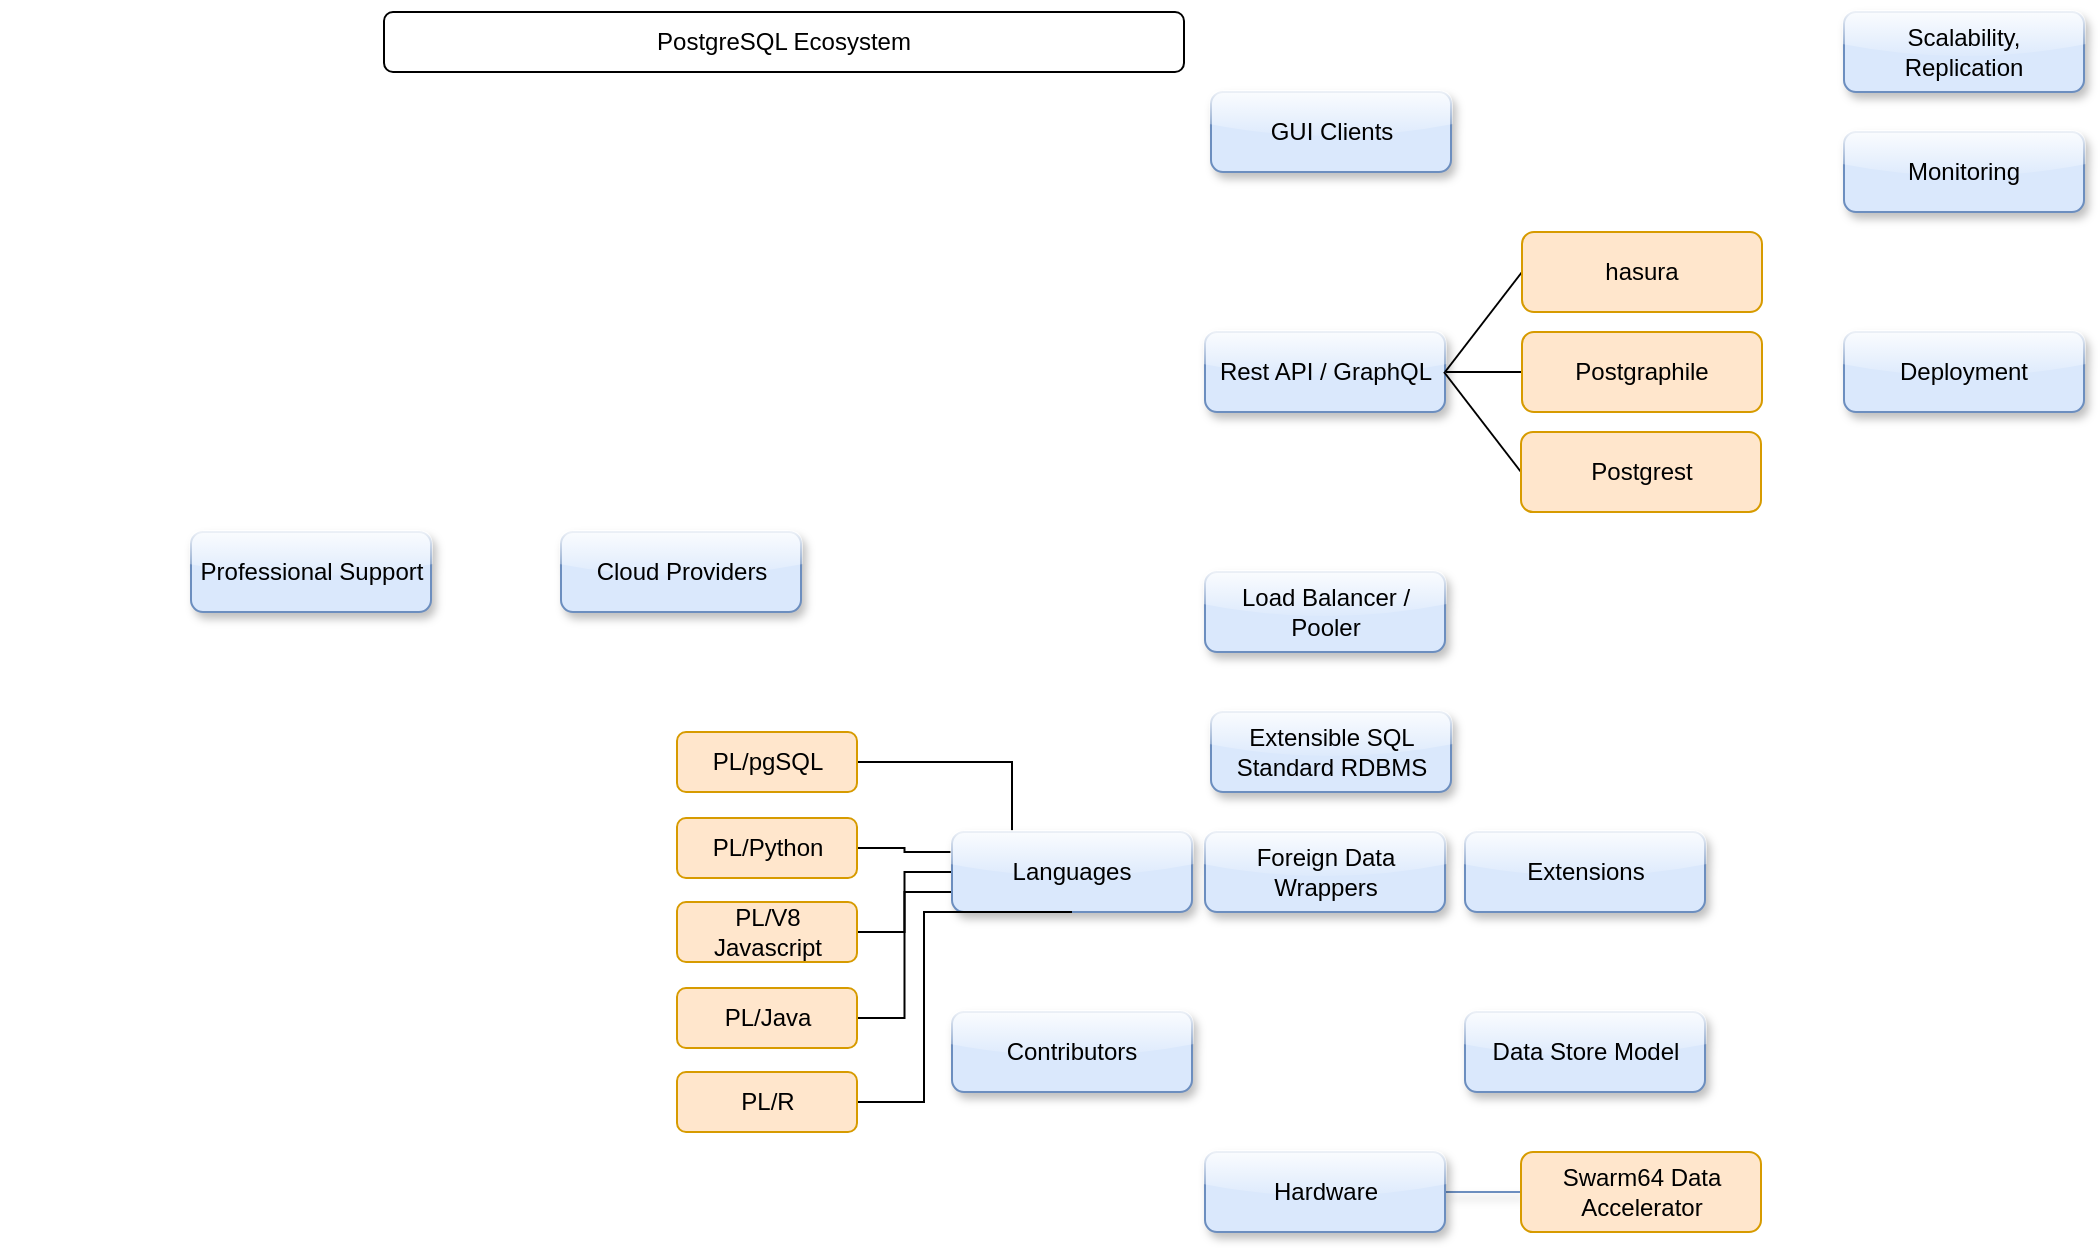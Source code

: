 <mxfile version="11.1.4" type="github"><diagram id="6a731a19-8d31-9384-78a2-239565b7b9f0" name="Page-1"><mxGraphModel dx="1422" dy="1734" grid="1" gridSize="10" guides="1" tooltips="1" connect="1" arrows="1" fold="1" page="1" pageScale="1" pageWidth="1100" pageHeight="850" background="#ffffff" math="0" shadow="0"><root><mxCell id="0"/><mxCell id="1" parent="0"/><mxCell id="ewoqu2unWtdxqua38aiE-1555" style="edgeStyle=orthogonalEdgeStyle;rounded=0;orthogonalLoop=1;jettySize=auto;html=1;exitX=0.25;exitY=0;exitDx=0;exitDy=0;entryX=1;entryY=0.5;entryDx=0;entryDy=0;endArrow=none;endFill=0;" edge="1" parent="1" source="qYoUqwugDs_8l-8_ZZNk-1542" target="ewoqu2unWtdxqua38aiE-1548"><mxGeometry relative="1" as="geometry"/></mxCell><mxCell id="ewoqu2unWtdxqua38aiE-1556" style="edgeStyle=orthogonalEdgeStyle;rounded=0;orthogonalLoop=1;jettySize=auto;html=1;exitX=0;exitY=0.25;exitDx=0;exitDy=0;endArrow=none;endFill=0;" edge="1" parent="1" source="qYoUqwugDs_8l-8_ZZNk-1542" target="ewoqu2unWtdxqua38aiE-1551"><mxGeometry relative="1" as="geometry"/></mxCell><mxCell id="ewoqu2unWtdxqua38aiE-1557" style="edgeStyle=orthogonalEdgeStyle;rounded=0;orthogonalLoop=1;jettySize=auto;html=1;exitX=0;exitY=0.5;exitDx=0;exitDy=0;endArrow=none;endFill=0;entryX=1;entryY=0.5;entryDx=0;entryDy=0;" edge="1" parent="1" source="qYoUqwugDs_8l-8_ZZNk-1542" target="ewoqu2unWtdxqua38aiE-1553"><mxGeometry relative="1" as="geometry"/></mxCell><mxCell id="ewoqu2unWtdxqua38aiE-1558" style="edgeStyle=orthogonalEdgeStyle;rounded=0;orthogonalLoop=1;jettySize=auto;html=1;exitX=0;exitY=0.75;exitDx=0;exitDy=0;endArrow=none;endFill=0;entryX=1;entryY=0.5;entryDx=0;entryDy=0;" edge="1" parent="1" source="qYoUqwugDs_8l-8_ZZNk-1542" target="ewoqu2unWtdxqua38aiE-1554"><mxGeometry relative="1" as="geometry"><mxPoint x="480" y="-320" as="targetPoint"/></mxGeometry></mxCell><UserObject label="Languages" link="https://www.postgresql.org/docs/current/external-pl.html" id="qYoUqwugDs_8l-8_ZZNk-1542"><mxCell style="rounded=1;whiteSpace=wrap;html=1;shadow=1;strokeColor=#6c8ebf;fillColor=#dae8fc;glass=1;" parent="1" vertex="1"><mxGeometry x="494" y="-420" width="120" height="40" as="geometry"/></mxCell></UserObject><UserObject label="Foreign Data Wrappers" link="https://wiki.postgresql.org/wiki/Foreign_data_wrappers" id="xO5iW77-2609iIl7646L-1542"><mxCell style="rounded=1;whiteSpace=wrap;html=1;shadow=1;strokeColor=#6c8ebf;fillColor=#dae8fc;glass=1;" parent="1" vertex="1"><mxGeometry x="620.5" y="-420" width="120" height="40" as="geometry"/></mxCell></UserObject><mxCell id="xO5iW77-2609iIl7646L-1543" value="Extensions" style="rounded=1;whiteSpace=wrap;html=1;shadow=1;strokeColor=#6c8ebf;fillColor=#dae8fc;glass=1;" parent="1" vertex="1"><mxGeometry x="750.5" y="-420" width="120" height="40" as="geometry"/></mxCell><mxCell id="xO5iW77-2609iIl7646L-1544" value="Data Store Model" style="rounded=1;whiteSpace=wrap;html=1;shadow=1;strokeColor=#6c8ebf;fillColor=#dae8fc;glass=1;" parent="1" vertex="1"><mxGeometry x="750.5" y="-330" width="120" height="40" as="geometry"/></mxCell><mxCell id="xO5iW77-2609iIl7646L-1545" value="Deployment" style="rounded=1;whiteSpace=wrap;html=1;shadow=1;strokeColor=#6c8ebf;fillColor=#dae8fc;glass=1;" parent="1" vertex="1"><mxGeometry x="940" y="-670" width="120" height="40" as="geometry"/></mxCell><mxCell id="xO5iW77-2609iIl7646L-1546" value="Load Balancer / Pooler" style="rounded=1;whiteSpace=wrap;html=1;shadow=1;strokeColor=#6c8ebf;fillColor=#dae8fc;glass=1;" parent="1" vertex="1"><mxGeometry x="620.5" y="-550" width="120" height="40" as="geometry"/></mxCell><mxCell id="xO5iW77-2609iIl7646L-1547" value="Scalability, Replication" style="rounded=1;whiteSpace=wrap;html=1;shadow=1;strokeColor=#6c8ebf;fillColor=#dae8fc;glass=1;" parent="1" vertex="1"><mxGeometry x="940" y="-830" width="120" height="40" as="geometry"/></mxCell><mxCell id="xO5iW77-2609iIl7646L-1548" value="Monitoring" style="rounded=1;whiteSpace=wrap;html=1;shadow=1;strokeColor=#6c8ebf;fillColor=#dae8fc;glass=1;" parent="1" vertex="1"><mxGeometry x="940" y="-770" width="120" height="40" as="geometry"/></mxCell><mxCell id="wK-X1UXonODeccGO6W6j-1548" style="rounded=0;orthogonalLoop=1;jettySize=auto;html=1;exitX=1;exitY=0.5;exitDx=0;exitDy=0;entryX=0;entryY=0.5;entryDx=0;entryDy=0;endArrow=none;endFill=0;" parent="1" source="xO5iW77-2609iIl7646L-1549" target="wK-X1UXonODeccGO6W6j-1547" edge="1"><mxGeometry relative="1" as="geometry"/></mxCell><mxCell id="xO5iW77-2609iIl7646L-1549" value="Rest API / GraphQL" style="rounded=1;whiteSpace=wrap;html=1;fillColor=#dae8fc;strokeColor=#6c8ebf;shadow=1;glass=1;comic=0;" parent="1" vertex="1"><mxGeometry x="620.5" y="-670" width="120" height="40" as="geometry"/></mxCell><mxCell id="xO5iW77-2609iIl7646L-1550" value="GUI Clients" style="rounded=1;whiteSpace=wrap;html=1;shadow=1;strokeColor=#6c8ebf;fillColor=#dae8fc;glass=1;" parent="1" vertex="1"><mxGeometry x="623.5" y="-790" width="120" height="40" as="geometry"/></mxCell><UserObject label="Contributors" link="https://www.postgresql.org/community/contributors/" id="xO5iW77-2609iIl7646L-1551"><mxCell style="rounded=1;whiteSpace=wrap;html=1;shadow=1;strokeColor=#6c8ebf;fillColor=#dae8fc;glass=1;" parent="1" vertex="1"><mxGeometry x="494" y="-330" width="120" height="40" as="geometry"/></mxCell></UserObject><mxCell id="xO5iW77-2609iIl7646L-1552" value="Professional Support" style="rounded=1;whiteSpace=wrap;html=1;shadow=1;strokeColor=#6c8ebf;fillColor=#dae8fc;glass=1;" parent="1" vertex="1"><mxGeometry x="113.5" y="-570" width="120" height="40" as="geometry"/></mxCell><mxCell id="xO5iW77-2609iIl7646L-1553" value="Cloud Providers" style="rounded=1;whiteSpace=wrap;html=1;shadow=1;strokeColor=#6c8ebf;fillColor=#dae8fc;glass=1;" parent="1" vertex="1"><mxGeometry x="298.5" y="-570" width="120" height="40" as="geometry"/></mxCell><UserObject label="Extensible SQL Standard RDBMS" link="https://www.postgresql.org/about/" id="xO5iW77-2609iIl7646L-1554"><mxCell style="rounded=1;whiteSpace=wrap;html=1;shadow=1;strokeColor=#6c8ebf;fillColor=#dae8fc;glass=1;" parent="1" vertex="1"><mxGeometry x="623.5" y="-480" width="120" height="40" as="geometry"/></mxCell></UserObject><mxCell id="xO5iW77-2609iIl7646L-1558" value="" style="edgeStyle=none;rounded=1;orthogonalLoop=1;jettySize=auto;html=1;endArrow=none;entryX=0;entryY=0.5;entryDx=0;entryDy=0;shadow=1;fontSize=12;strokeColor=#6c8ebf;fillColor=#dae8fc;glass=1;" parent="1" source="xO5iW77-2609iIl7646L-1555" target="ewoqu2unWtdxqua38aiE-1542" edge="1"><mxGeometry relative="1" as="geometry"><mxPoint x="824" y="-240" as="targetPoint"/></mxGeometry></mxCell><mxCell id="xO5iW77-2609iIl7646L-1555" value="Hardware" style="rounded=1;whiteSpace=wrap;html=1;shadow=1;strokeColor=#6c8ebf;fillColor=#dae8fc;glass=1;" parent="1" vertex="1"><mxGeometry x="620.5" y="-260" width="120" height="40" as="geometry"/></mxCell><mxCell id="wK-X1UXonODeccGO6W6j-1550" style="edgeStyle=none;rounded=0;orthogonalLoop=1;jettySize=auto;html=1;exitX=0;exitY=0.5;exitDx=0;exitDy=0;endArrow=none;endFill=0;" parent="1" source="wK-X1UXonODeccGO6W6j-1545" edge="1"><mxGeometry relative="1" as="geometry"><mxPoint x="740" y="-650" as="targetPoint"/></mxGeometry></mxCell><UserObject label="Postgrest" link="http://postgrest.org/" id="wK-X1UXonODeccGO6W6j-1545"><mxCell style="rounded=1;whiteSpace=wrap;html=1;fillColor=#ffe6cc;strokeColor=#d79b00;" parent="1" vertex="1"><mxGeometry x="778.5" y="-620" width="120" height="40" as="geometry"/></mxCell></UserObject><mxCell id="wK-X1UXonODeccGO6W6j-1549" style="edgeStyle=none;rounded=0;orthogonalLoop=1;jettySize=auto;html=1;exitX=0;exitY=0.5;exitDx=0;exitDy=0;entryX=1;entryY=0.5;entryDx=0;entryDy=0;endArrow=none;endFill=0;" parent="1" source="wK-X1UXonODeccGO6W6j-1546" target="xO5iW77-2609iIl7646L-1549" edge="1"><mxGeometry relative="1" as="geometry"/></mxCell><UserObject label="hasura" link="https://hasura.io/" id="wK-X1UXonODeccGO6W6j-1546"><mxCell style="rounded=1;whiteSpace=wrap;html=1;fillColor=#ffe6cc;strokeColor=#d79b00;" parent="1" vertex="1"><mxGeometry x="779" y="-720" width="120" height="40" as="geometry"/></mxCell></UserObject><UserObject label="Postgraphile" link="https://www.graphile.org/postgraphile/" id="wK-X1UXonODeccGO6W6j-1547"><mxCell style="rounded=1;whiteSpace=wrap;html=1;fillColor=#ffe6cc;strokeColor=#d79b00;" parent="1" vertex="1"><mxGeometry x="779" y="-670" width="120" height="40" as="geometry"/></mxCell></UserObject><UserObject label="Swarm64 Data Accelerator" link="https://www.swarm64.com/swarm64-da" id="ewoqu2unWtdxqua38aiE-1542"><mxCell style="rounded=1;whiteSpace=wrap;html=1;fillColor=#ffe6cc;strokeColor=#d79b00;" vertex="1" parent="1"><mxGeometry x="778.5" y="-260" width="120" height="40" as="geometry"/></mxCell></UserObject><UserObject label="PostgreSQL Ecosystem" link="https://efficiencygeek.github.io/postgresql-ecosystem/" id="ewoqu2unWtdxqua38aiE-1544"><mxCell style="rounded=1;whiteSpace=wrap;html=1;" vertex="1" parent="1"><mxGeometry x="210" y="-830" width="400" height="30" as="geometry"/></mxCell></UserObject><UserObject label="" link="https://www.postgresql.org/" id="ewoqu2unWtdxqua38aiE-1547"><mxCell style="shape=image;verticalLabelPosition=bottom;labelBackgroundColor=#ffffff;verticalAlign=top;aspect=fixed;imageAspect=0;image=https://upload.wikimedia.org/wikipedia/commons/thumb/2/29/Postgresql_elephant.svg/540px-Postgresql_elephant.svg.png;" vertex="1" parent="1"><mxGeometry x="18" y="-836" width="49" height="50" as="geometry"/></mxCell></UserObject><UserObject label="PL/pgSQL" link="https://www.postgresql.org/docs/current/plpgsql.html" id="ewoqu2unWtdxqua38aiE-1548"><mxCell style="rounded=1;whiteSpace=wrap;html=1;fillColor=#ffe6cc;strokeColor=#d79b00;" vertex="1" parent="1"><mxGeometry x="356.5" y="-470" width="90" height="30" as="geometry"/></mxCell></UserObject><UserObject label="PL/Python" link="https://www.postgresql.org/docs/current/plpython.html" id="ewoqu2unWtdxqua38aiE-1551"><mxCell style="rounded=1;whiteSpace=wrap;html=1;fillColor=#ffe6cc;strokeColor=#d79b00;" vertex="1" parent="1"><mxGeometry x="356.5" y="-427" width="90" height="30" as="geometry"/></mxCell></UserObject><mxCell id="ewoqu2unWtdxqua38aiE-1560" style="edgeStyle=elbowEdgeStyle;rounded=0;orthogonalLoop=1;jettySize=auto;html=1;entryX=0.5;entryY=1;entryDx=0;entryDy=0;endArrow=none;endFill=0;" edge="1" parent="1" target="qYoUqwugDs_8l-8_ZZNk-1542"><mxGeometry relative="1" as="geometry"><mxPoint x="447" y="-285" as="sourcePoint"/><Array as="points"><mxPoint x="480" y="-330"/><mxPoint x="480" y="-330"/></Array></mxGeometry></mxCell><UserObject label="PL/R" link="https://github.com/postgres-plr/plr" id="ewoqu2unWtdxqua38aiE-1552"><mxCell style="rounded=1;whiteSpace=wrap;html=1;fillColor=#ffe6cc;strokeColor=#d79b00;" vertex="1" parent="1"><mxGeometry x="356.5" y="-300" width="90" height="30" as="geometry"/></mxCell></UserObject><UserObject label="PL/V8 Javascript" link="https://plv8.github.io/" id="ewoqu2unWtdxqua38aiE-1553"><mxCell style="rounded=1;whiteSpace=wrap;html=1;fillColor=#ffe6cc;strokeColor=#d79b00;" vertex="1" parent="1"><mxGeometry x="356.5" y="-385" width="90" height="30" as="geometry"/></mxCell></UserObject><UserObject label="PL/Java" link="https://tada.github.io/pljava/" id="ewoqu2unWtdxqua38aiE-1554"><mxCell style="rounded=1;whiteSpace=wrap;html=1;fillColor=#ffe6cc;strokeColor=#d79b00;" vertex="1" parent="1"><mxGeometry x="356.5" y="-342" width="90" height="30" as="geometry"/></mxCell></UserObject></root></mxGraphModel></diagram></mxfile>